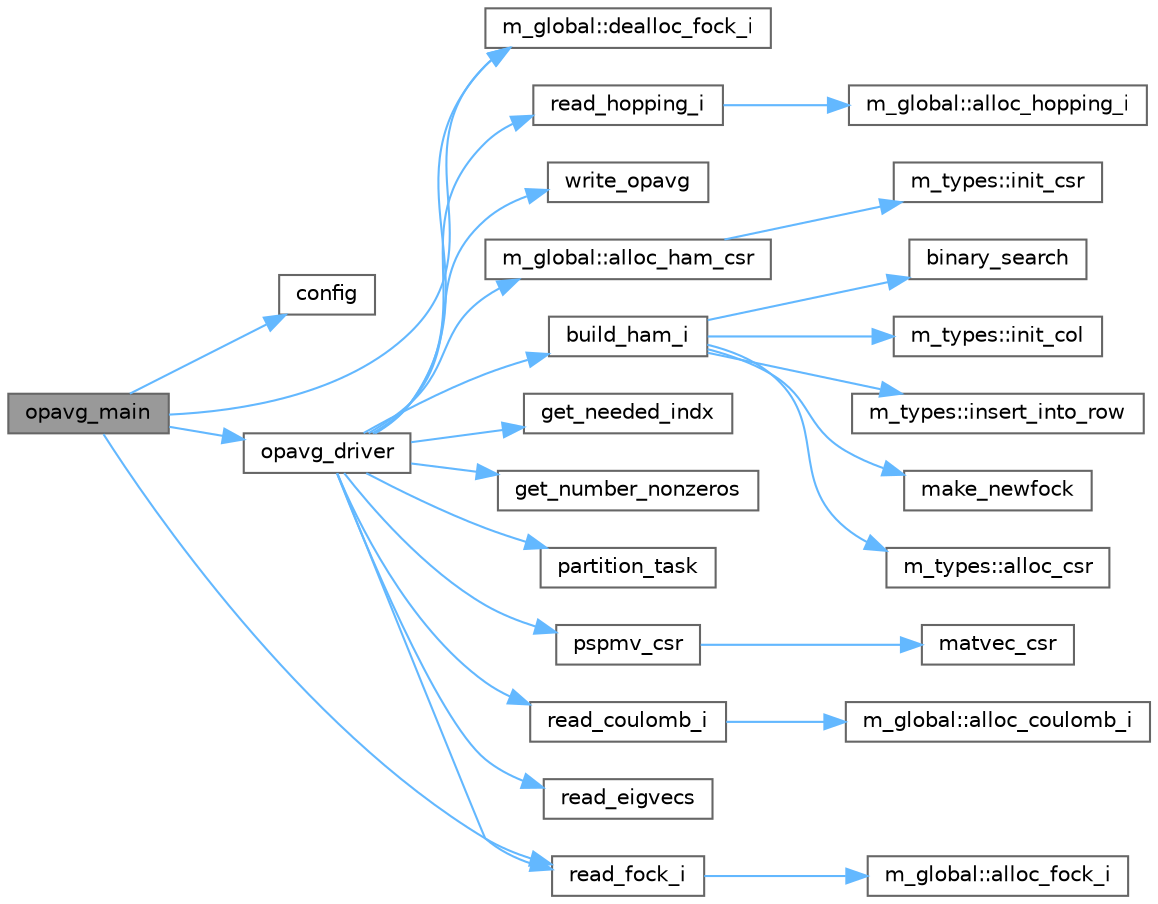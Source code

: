 digraph "opavg_main"
{
 // LATEX_PDF_SIZE
  bgcolor="transparent";
  edge [fontname=Helvetica,fontsize=10,labelfontname=Helvetica,labelfontsize=10];
  node [fontname=Helvetica,fontsize=10,shape=box,height=0.2,width=0.4];
  rankdir="LR";
  Node1 [label="opavg_main",height=0.2,width=0.4,color="gray40", fillcolor="grey60", style="filled", fontcolor="black",tooltip=" "];
  Node1 -> Node2 [color="steelblue1",style="solid"];
  Node2 [label="config",height=0.2,width=0.4,color="grey40", fillcolor="white", style="filled",URL="$io_8f90.html#ad477686ee760c61aabf02b2a025d1c00",tooltip=" "];
  Node1 -> Node3 [color="steelblue1",style="solid"];
  Node3 [label="m_global::dealloc_fock_i",height=0.2,width=0.4,color="grey40", fillcolor="white", style="filled",URL="$namespacem__global.html#aae0e281be12d46d02c1ffe5a09dff595",tooltip=" "];
  Node1 -> Node4 [color="steelblue1",style="solid"];
  Node4 [label="opavg_driver",height=0.2,width=0.4,color="grey40", fillcolor="white", style="filled",URL="$opavg__driver_8f90.html#a78eb6a19f80214256090dd2faed722e4",tooltip=" "];
  Node4 -> Node5 [color="steelblue1",style="solid"];
  Node5 [label="m_global::alloc_ham_csr",height=0.2,width=0.4,color="grey40", fillcolor="white", style="filled",URL="$namespacem__global.html#ac486dee39def24accd8484ff5c10f398",tooltip=" "];
  Node5 -> Node6 [color="steelblue1",style="solid"];
  Node6 [label="m_types::init_csr",height=0.2,width=0.4,color="grey40", fillcolor="white", style="filled",URL="$namespacem__types.html#a6fb75dff3efeb5e521c895f53b6bada8",tooltip=" "];
  Node4 -> Node7 [color="steelblue1",style="solid"];
  Node7 [label="build_ham_i",height=0.2,width=0.4,color="grey40", fillcolor="white", style="filled",URL="$ham_8f90.html#ade3ceb66467698b2fbc3cf275038e65f",tooltip=" "];
  Node7 -> Node8 [color="steelblue1",style="solid"];
  Node8 [label="m_types::alloc_csr",height=0.2,width=0.4,color="grey40", fillcolor="white", style="filled",URL="$namespacem__types.html#afa72812b21ac35564e90fb4e6b6a1823",tooltip=" "];
  Node7 -> Node9 [color="steelblue1",style="solid"];
  Node9 [label="binary_search",height=0.2,width=0.4,color="grey40", fillcolor="white", style="filled",URL="$utils_8f90.html#a93cc6914826eeda664bc64e4fa9cf5b6",tooltip=" "];
  Node7 -> Node10 [color="steelblue1",style="solid"];
  Node10 [label="m_types::init_col",height=0.2,width=0.4,color="grey40", fillcolor="white", style="filled",URL="$namespacem__types.html#abd0ca5d73afb35c07d0d4adba445c6e8",tooltip=" "];
  Node7 -> Node11 [color="steelblue1",style="solid"];
  Node11 [label="m_types::insert_into_row",height=0.2,width=0.4,color="grey40", fillcolor="white", style="filled",URL="$namespacem__types.html#aec8d2008c4e184ec95db90ef2c9b2f36",tooltip=" "];
  Node7 -> Node12 [color="steelblue1",style="solid"];
  Node12 [label="make_newfock",height=0.2,width=0.4,color="grey40", fillcolor="white", style="filled",URL="$fock_8f90.html#a9289a6cfa0326c767c00a2ebb924e090",tooltip=" "];
  Node4 -> Node3 [color="steelblue1",style="solid"];
  Node4 -> Node13 [color="steelblue1",style="solid"];
  Node13 [label="get_needed_indx",height=0.2,width=0.4,color="grey40", fillcolor="white", style="filled",URL="$utils_8f90.html#aa7bc34ed020633677cc319cec33a321d",tooltip=" "];
  Node4 -> Node14 [color="steelblue1",style="solid"];
  Node14 [label="get_number_nonzeros",height=0.2,width=0.4,color="grey40", fillcolor="white", style="filled",URL="$utils_8f90.html#ac467c9e327a0a87c986c6edea2e67d0e",tooltip=" "];
  Node4 -> Node15 [color="steelblue1",style="solid"];
  Node15 [label="partition_task",height=0.2,width=0.4,color="grey40", fillcolor="white", style="filled",URL="$utils_8f90.html#a5256ecd7fc3ffc6268aef71add5dc031",tooltip=" "];
  Node4 -> Node16 [color="steelblue1",style="solid"];
  Node16 [label="pspmv_csr",height=0.2,width=0.4,color="grey40", fillcolor="white", style="filled",URL="$spmv_8f90.html#a47c3d20e0ee5069ec953cf38a88660a9",tooltip=" "];
  Node16 -> Node17 [color="steelblue1",style="solid"];
  Node17 [label="matvec_csr",height=0.2,width=0.4,color="grey40", fillcolor="white", style="filled",URL="$spmv_8f90.html#a11a5912cf5999eee051513ecb31e6196",tooltip=" "];
  Node4 -> Node18 [color="steelblue1",style="solid"];
  Node18 [label="read_coulomb_i",height=0.2,width=0.4,color="grey40", fillcolor="white", style="filled",URL="$io_8f90.html#a0eeff768f4dfe8cf4113222bd7d15fce",tooltip=" "];
  Node18 -> Node19 [color="steelblue1",style="solid"];
  Node19 [label="m_global::alloc_coulomb_i",height=0.2,width=0.4,color="grey40", fillcolor="white", style="filled",URL="$namespacem__global.html#a16a5f8db766c1995922bfc4718da1683",tooltip=" "];
  Node4 -> Node20 [color="steelblue1",style="solid"];
  Node20 [label="read_eigvecs",height=0.2,width=0.4,color="grey40", fillcolor="white", style="filled",URL="$io_8f90.html#aba78b721f1743094eb7b745ac244df1c",tooltip=" "];
  Node4 -> Node21 [color="steelblue1",style="solid"];
  Node21 [label="read_fock_i",height=0.2,width=0.4,color="grey40", fillcolor="white", style="filled",URL="$io_8f90.html#a7db27cecc3aca80ca299aea361410c2b",tooltip=" "];
  Node21 -> Node22 [color="steelblue1",style="solid"];
  Node22 [label="m_global::alloc_fock_i",height=0.2,width=0.4,color="grey40", fillcolor="white", style="filled",URL="$namespacem__global.html#ab9c0c82d9f655338af0b27096d0d5688",tooltip=" "];
  Node4 -> Node23 [color="steelblue1",style="solid"];
  Node23 [label="read_hopping_i",height=0.2,width=0.4,color="grey40", fillcolor="white", style="filled",URL="$io_8f90.html#abdc5dadebaaded05442bd0ffb35f7de7",tooltip=" "];
  Node23 -> Node24 [color="steelblue1",style="solid"];
  Node24 [label="m_global::alloc_hopping_i",height=0.2,width=0.4,color="grey40", fillcolor="white", style="filled",URL="$namespacem__global.html#a8b989d262fa492de9c94bc56ad2714a3",tooltip=" "];
  Node4 -> Node25 [color="steelblue1",style="solid"];
  Node25 [label="write_opavg",height=0.2,width=0.4,color="grey40", fillcolor="white", style="filled",URL="$io_8f90.html#aa625eb6d922d0ee0a6ee6a7fcee5cbcf",tooltip=" "];
  Node1 -> Node21 [color="steelblue1",style="solid"];
}
